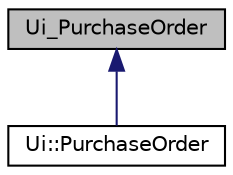 digraph "Ui_PurchaseOrder"
{
  edge [fontname="Helvetica",fontsize="10",labelfontname="Helvetica",labelfontsize="10"];
  node [fontname="Helvetica",fontsize="10",shape=record];
  Node0 [label="Ui_PurchaseOrder",height=0.2,width=0.4,color="black", fillcolor="grey75", style="filled", fontcolor="black"];
  Node0 -> Node1 [dir="back",color="midnightblue",fontsize="10",style="solid"];
  Node1 [label="Ui::PurchaseOrder",height=0.2,width=0.4,color="black", fillcolor="white", style="filled",URL="$class_ui_1_1_purchase_order.html"];
}
